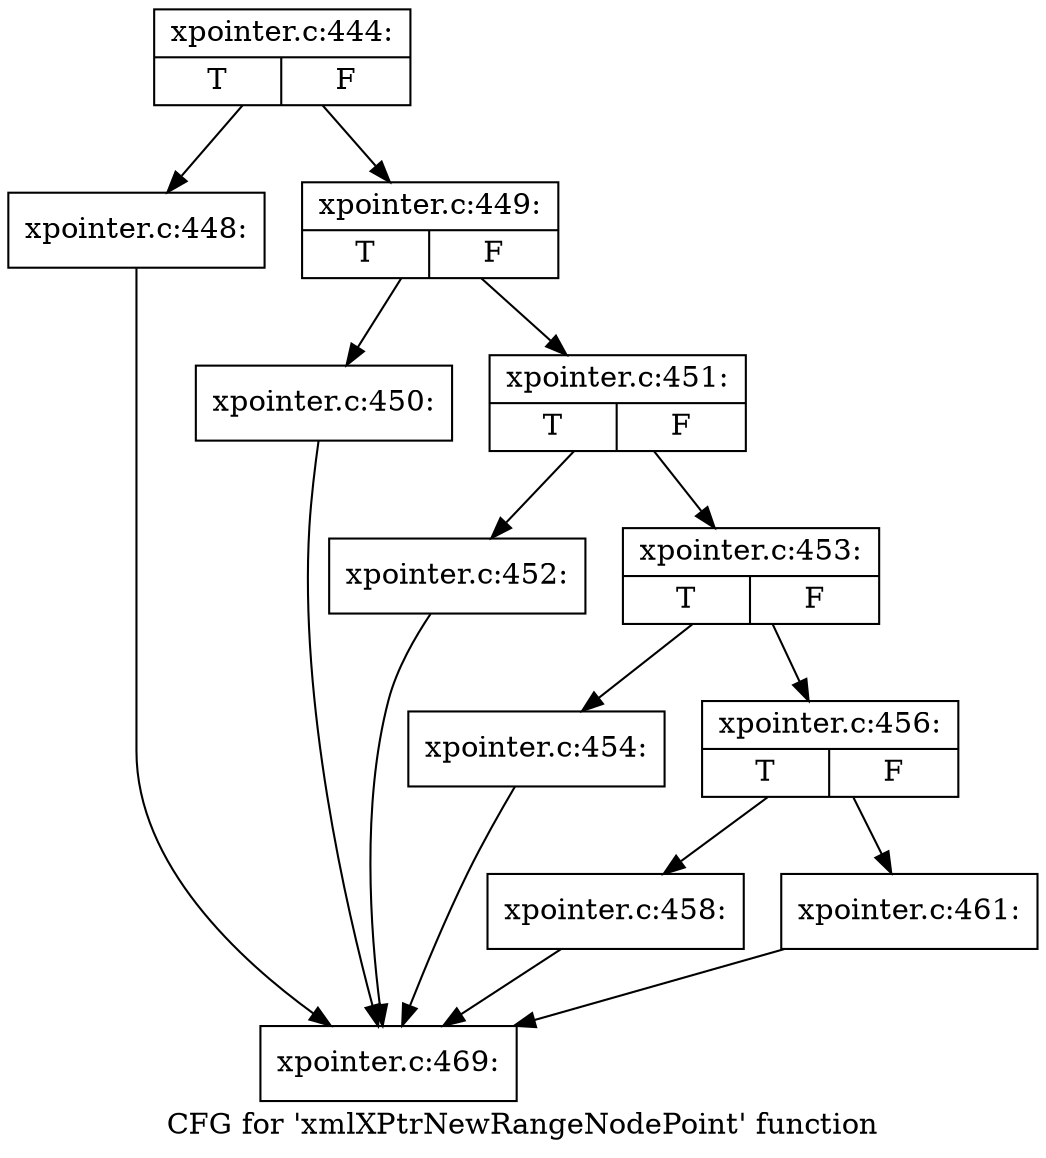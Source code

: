 digraph "CFG for 'xmlXPtrNewRangeNodePoint' function" {
	label="CFG for 'xmlXPtrNewRangeNodePoint' function";

	Node0x50ae4d0 [shape=record,label="{xpointer.c:444:|{<s0>T|<s1>F}}"];
	Node0x50ae4d0 -> Node0x50b4fe0;
	Node0x50ae4d0 -> Node0x50b5030;
	Node0x50b4fe0 [shape=record,label="{xpointer.c:448:}"];
	Node0x50b4fe0 -> Node0x50b6a00;
	Node0x50b5030 [shape=record,label="{xpointer.c:449:|{<s0>T|<s1>F}}"];
	Node0x50b5030 -> Node0x50b5490;
	Node0x50b5030 -> Node0x50b54e0;
	Node0x50b5490 [shape=record,label="{xpointer.c:450:}"];
	Node0x50b5490 -> Node0x50b6a00;
	Node0x50b54e0 [shape=record,label="{xpointer.c:451:|{<s0>T|<s1>F}}"];
	Node0x50b54e0 -> Node0x50b59c0;
	Node0x50b54e0 -> Node0x50b5a10;
	Node0x50b59c0 [shape=record,label="{xpointer.c:452:}"];
	Node0x50b59c0 -> Node0x50b6a00;
	Node0x50b5a10 [shape=record,label="{xpointer.c:453:|{<s0>T|<s1>F}}"];
	Node0x50b5a10 -> Node0x50a81c0;
	Node0x50b5a10 -> Node0x50a8210;
	Node0x50a81c0 [shape=record,label="{xpointer.c:454:}"];
	Node0x50a81c0 -> Node0x50b6a00;
	Node0x50a8210 [shape=record,label="{xpointer.c:456:|{<s0>T|<s1>F}}"];
	Node0x50a8210 -> Node0x50b6950;
	Node0x50a8210 -> Node0x50b69a0;
	Node0x50b6950 [shape=record,label="{xpointer.c:458:}"];
	Node0x50b6950 -> Node0x50b6a00;
	Node0x50b69a0 [shape=record,label="{xpointer.c:461:}"];
	Node0x50b69a0 -> Node0x50b6a00;
	Node0x50b6a00 [shape=record,label="{xpointer.c:469:}"];
}
